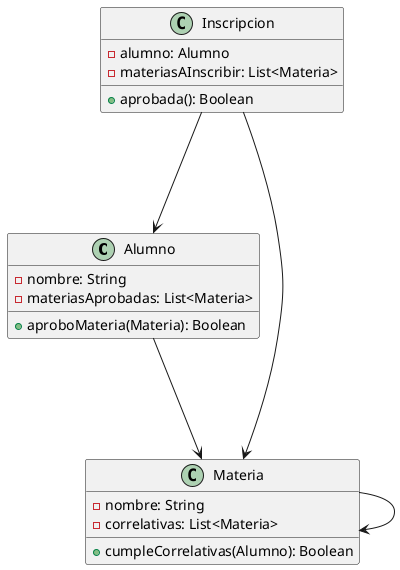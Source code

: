 @startuml
'https://plantuml.com/sequence-diagram

Alumno ---> Materia
Materia ---> Materia
Inscripcion ---> Alumno
Inscripcion ---> Materia

class Alumno {
    -nombre: String
    -materiasAprobadas: List<Materia>

    +aproboMateria(Materia): Boolean
}

class Materia {
    -nombre: String
    -correlativas: List<Materia>

    +cumpleCorrelativas(Alumno): Boolean
}

class Inscripcion {
    -alumno: Alumno
    -materiasAInscribir: List<Materia>

    +aprobada(): Boolean
}
@enduml